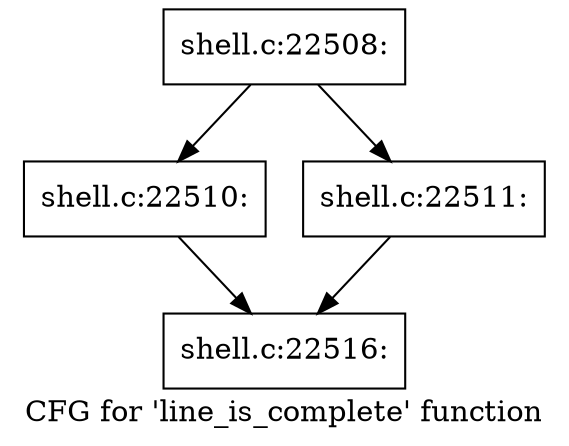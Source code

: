 digraph "CFG for 'line_is_complete' function" {
	label="CFG for 'line_is_complete' function";

	Node0x5602774d2970 [shape=record,label="{shell.c:22508:}"];
	Node0x5602774d2970 -> Node0x5602774d45f0;
	Node0x5602774d2970 -> Node0x5602774d4640;
	Node0x5602774d45f0 [shape=record,label="{shell.c:22510:}"];
	Node0x5602774d45f0 -> Node0x5602774d0d60;
	Node0x5602774d4640 [shape=record,label="{shell.c:22511:}"];
	Node0x5602774d4640 -> Node0x5602774d0d60;
	Node0x5602774d0d60 [shape=record,label="{shell.c:22516:}"];
}
